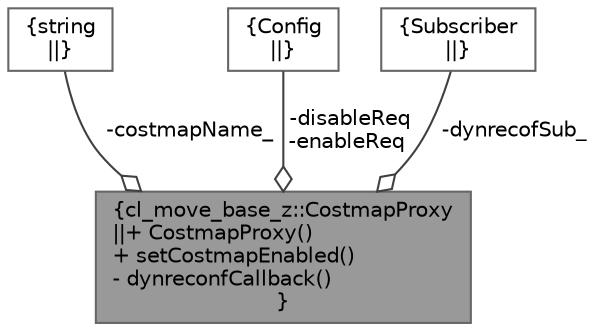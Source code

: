digraph "cl_move_base_z::CostmapProxy"
{
 // LATEX_PDF_SIZE
  bgcolor="transparent";
  edge [fontname=Helvetica,fontsize=10,labelfontname=Helvetica,labelfontsize=10];
  node [fontname=Helvetica,fontsize=10,shape=box,height=0.2,width=0.4];
  Node1 [label="{cl_move_base_z::CostmapProxy\n||+ CostmapProxy()\l+ setCostmapEnabled()\l- dynreconfCallback()\l}",height=0.2,width=0.4,color="gray40", fillcolor="grey60", style="filled", fontcolor="black",tooltip=" "];
  Node2 -> Node1 [color="grey25",style="solid",label=" -costmapName_" ,arrowhead="odiamond"];
  Node2 [label="{string\n||}",height=0.2,width=0.4,color="gray40", fillcolor="white", style="filled",tooltip=" "];
  Node3 -> Node1 [color="grey25",style="solid",label=" -disableReq\n-enableReq" ,arrowhead="odiamond"];
  Node3 [label="{Config\n||}",height=0.2,width=0.4,color="gray40", fillcolor="white", style="filled",tooltip=" "];
  Node4 -> Node1 [color="grey25",style="solid",label=" -dynrecofSub_" ,arrowhead="odiamond"];
  Node4 [label="{Subscriber\n||}",height=0.2,width=0.4,color="gray40", fillcolor="white", style="filled",tooltip=" "];
}
